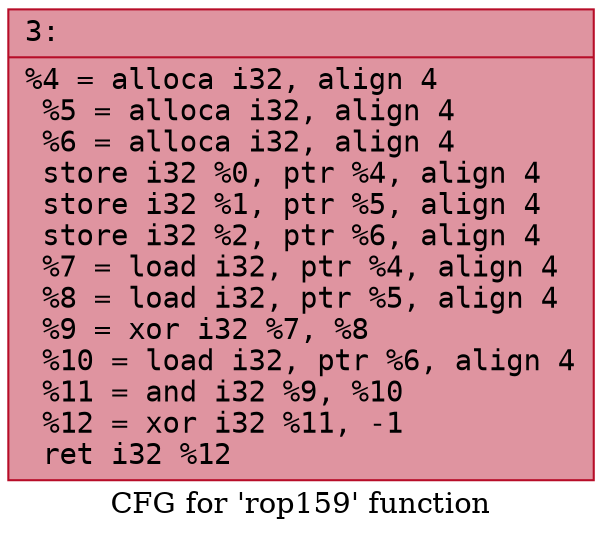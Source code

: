 digraph "CFG for 'rop159' function" {
	label="CFG for 'rop159' function";

	Node0x6000015c1090 [shape=record,color="#b70d28ff", style=filled, fillcolor="#b70d2870" fontname="Courier",label="{3:\l|  %4 = alloca i32, align 4\l  %5 = alloca i32, align 4\l  %6 = alloca i32, align 4\l  store i32 %0, ptr %4, align 4\l  store i32 %1, ptr %5, align 4\l  store i32 %2, ptr %6, align 4\l  %7 = load i32, ptr %4, align 4\l  %8 = load i32, ptr %5, align 4\l  %9 = xor i32 %7, %8\l  %10 = load i32, ptr %6, align 4\l  %11 = and i32 %9, %10\l  %12 = xor i32 %11, -1\l  ret i32 %12\l}"];
}
